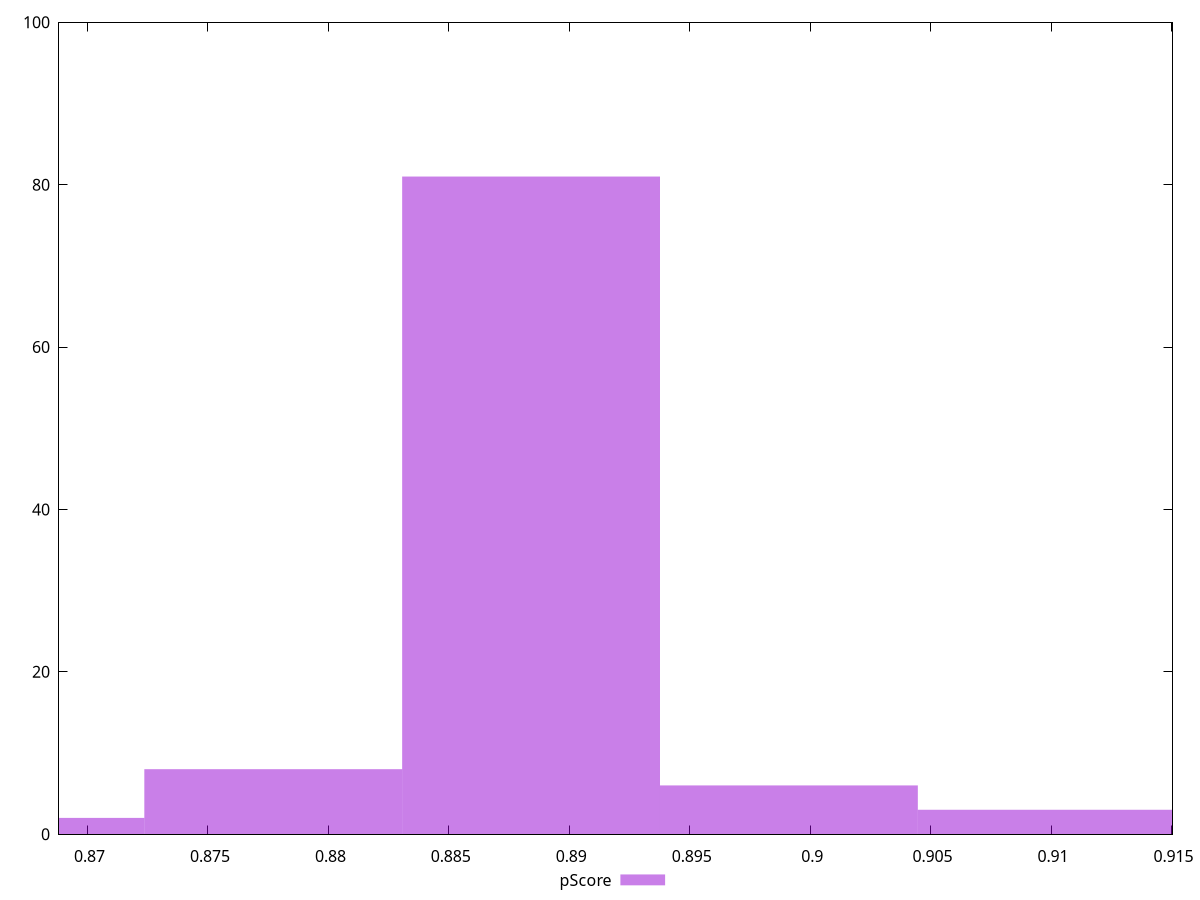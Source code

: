 reset

$pScore <<EOF
0.8884144109983996 81
0.8777106229140815 8
0.9098219871670357 3
0.8991181990827176 6
0.8670068348297634 2
EOF

set key outside below
set boxwidth 0.010703788084318067
set xrange [0.8688166049925302:0.9150423499734341]
set yrange [0:100]
set trange [0:100]
set style fill transparent solid 0.5 noborder
set terminal svg size 640, 490 enhanced background rgb 'white'
set output "report_00011_2021-02-09T10:53:21.242Z/first-contentful-paint/samples/pages+cached+noadtech+nomedia/pScore/histogram.svg"

plot $pScore title "pScore" with boxes

reset
